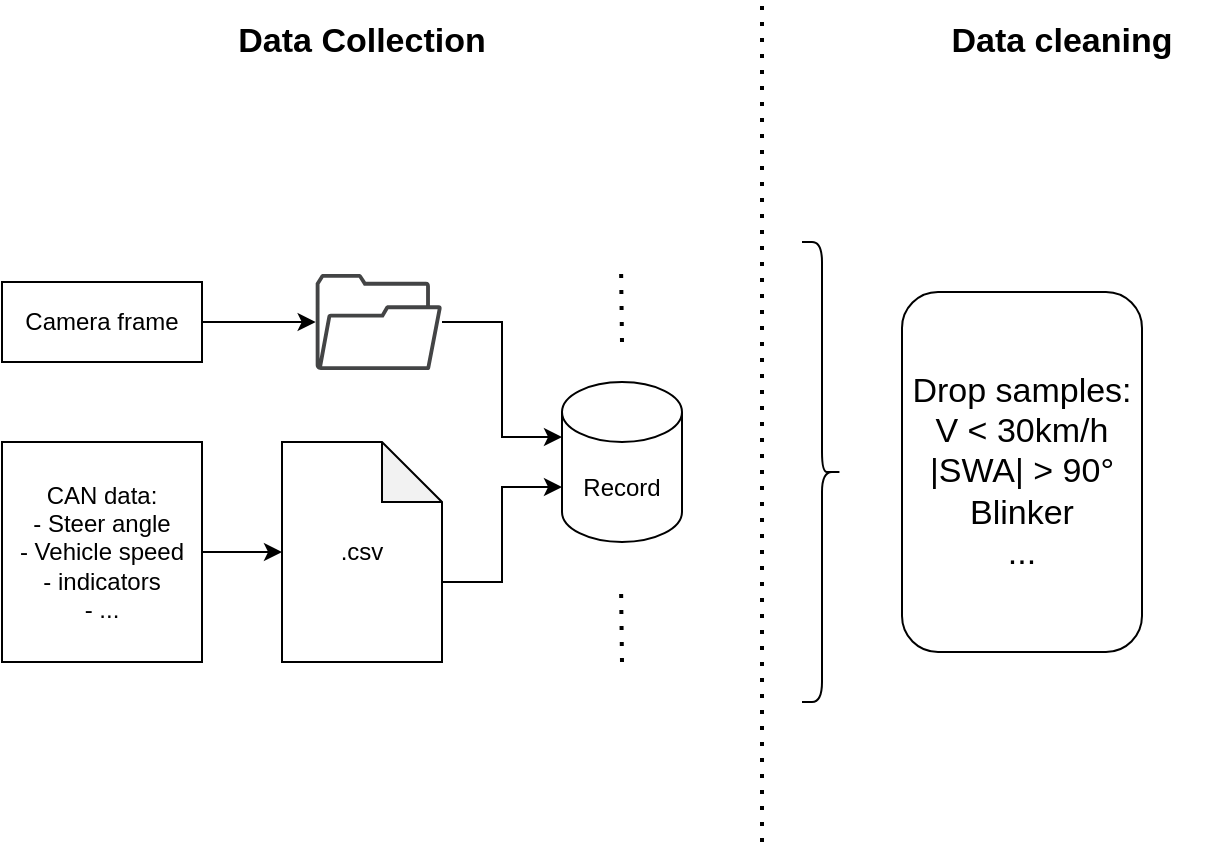 <mxfile version="13.10.5" type="device"><diagram id="tZ2h2s_iD0CZWkEc1aQy" name="Page-1"><mxGraphModel dx="1422" dy="794" grid="1" gridSize="10" guides="1" tooltips="1" connect="1" arrows="1" fold="1" page="1" pageScale="1" pageWidth="827" pageHeight="1169" math="0" shadow="0"><root><mxCell id="0"/><mxCell id="1" parent="0"/><mxCell id="zFzvR5jXhxoxn00E81u5-7" style="edgeStyle=orthogonalEdgeStyle;rounded=0;orthogonalLoop=1;jettySize=auto;html=1;exitX=1;exitY=0.5;exitDx=0;exitDy=0;" edge="1" parent="1" source="zFzvR5jXhxoxn00E81u5-1" target="zFzvR5jXhxoxn00E81u5-6"><mxGeometry relative="1" as="geometry"/></mxCell><mxCell id="zFzvR5jXhxoxn00E81u5-1" value="Camera frame" style="rounded=0;whiteSpace=wrap;html=1;" vertex="1" parent="1"><mxGeometry x="60" y="160" width="100" height="40" as="geometry"/></mxCell><mxCell id="zFzvR5jXhxoxn00E81u5-8" style="edgeStyle=orthogonalEdgeStyle;rounded=0;orthogonalLoop=1;jettySize=auto;html=1;exitX=1;exitY=0.5;exitDx=0;exitDy=0;entryX=0;entryY=0.5;entryDx=0;entryDy=0;entryPerimeter=0;" edge="1" parent="1" source="zFzvR5jXhxoxn00E81u5-2" target="zFzvR5jXhxoxn00E81u5-5"><mxGeometry relative="1" as="geometry"/></mxCell><mxCell id="zFzvR5jXhxoxn00E81u5-2" value="CAN data:&lt;br&gt;- Steer angle&lt;br&gt;- Vehicle speed&lt;br&gt;- indicators&lt;br&gt;- ..." style="rounded=0;whiteSpace=wrap;html=1;" vertex="1" parent="1"><mxGeometry x="60" y="240" width="100" height="110" as="geometry"/></mxCell><mxCell id="zFzvR5jXhxoxn00E81u5-3" value="Record" style="shape=cylinder3;whiteSpace=wrap;html=1;boundedLbl=1;backgroundOutline=1;size=15;" vertex="1" parent="1"><mxGeometry x="340" y="210" width="60" height="80" as="geometry"/></mxCell><mxCell id="zFzvR5jXhxoxn00E81u5-11" style="edgeStyle=orthogonalEdgeStyle;rounded=0;orthogonalLoop=1;jettySize=auto;html=1;exitX=0;exitY=0;exitDx=80;exitDy=70;exitPerimeter=0;entryX=0;entryY=0;entryDx=0;entryDy=52.5;entryPerimeter=0;" edge="1" parent="1" source="zFzvR5jXhxoxn00E81u5-5" target="zFzvR5jXhxoxn00E81u5-3"><mxGeometry relative="1" as="geometry"/></mxCell><mxCell id="zFzvR5jXhxoxn00E81u5-5" value=".csv" style="shape=note;whiteSpace=wrap;html=1;backgroundOutline=1;darkOpacity=0.05;" vertex="1" parent="1"><mxGeometry x="200" y="240" width="80" height="110" as="geometry"/></mxCell><mxCell id="zFzvR5jXhxoxn00E81u5-10" style="edgeStyle=orthogonalEdgeStyle;rounded=0;orthogonalLoop=1;jettySize=auto;html=1;entryX=0;entryY=0;entryDx=0;entryDy=27.5;entryPerimeter=0;" edge="1" parent="1" source="zFzvR5jXhxoxn00E81u5-6" target="zFzvR5jXhxoxn00E81u5-3"><mxGeometry relative="1" as="geometry"><mxPoint x="300" y="230" as="targetPoint"/></mxGeometry></mxCell><mxCell id="zFzvR5jXhxoxn00E81u5-6" value="" style="pointerEvents=1;shadow=0;dashed=0;html=1;strokeColor=none;fillColor=#434445;aspect=fixed;labelPosition=center;verticalLabelPosition=bottom;verticalAlign=top;align=center;outlineConnect=0;shape=mxgraph.vvd.folder;" vertex="1" parent="1"><mxGeometry x="216.84" y="156" width="63.16" height="48" as="geometry"/></mxCell><mxCell id="zFzvR5jXhxoxn00E81u5-12" value="Data Collection" style="text;html=1;strokeColor=none;fillColor=none;align=center;verticalAlign=middle;whiteSpace=wrap;rounded=0;fontSize=17;fontStyle=1" vertex="1" parent="1"><mxGeometry x="160" y="30" width="160" height="20" as="geometry"/></mxCell><mxCell id="zFzvR5jXhxoxn00E81u5-13" value="" style="endArrow=none;dashed=1;html=1;dashPattern=1 3;strokeWidth=2;fontSize=17;" edge="1" parent="1"><mxGeometry width="50" height="50" relative="1" as="geometry"><mxPoint x="440" y="440" as="sourcePoint"/><mxPoint x="440" y="20" as="targetPoint"/></mxGeometry></mxCell><mxCell id="zFzvR5jXhxoxn00E81u5-14" value="Data cleaning" style="text;html=1;strokeColor=none;fillColor=none;align=center;verticalAlign=middle;whiteSpace=wrap;rounded=0;fontSize=17;fontStyle=1" vertex="1" parent="1"><mxGeometry x="510" y="30" width="160" height="20" as="geometry"/></mxCell><mxCell id="zFzvR5jXhxoxn00E81u5-16" value="" style="endArrow=none;dashed=1;html=1;dashPattern=1 3;strokeWidth=2;fontSize=17;" edge="1" parent="1"><mxGeometry width="50" height="50" relative="1" as="geometry"><mxPoint x="370" y="350" as="sourcePoint"/><mxPoint x="369.5" y="310" as="targetPoint"/></mxGeometry></mxCell><mxCell id="zFzvR5jXhxoxn00E81u5-17" value="" style="endArrow=none;dashed=1;html=1;dashPattern=1 3;strokeWidth=2;fontSize=17;" edge="1" parent="1"><mxGeometry width="50" height="50" relative="1" as="geometry"><mxPoint x="370" y="190" as="sourcePoint"/><mxPoint x="369.5" y="150" as="targetPoint"/></mxGeometry></mxCell><mxCell id="zFzvR5jXhxoxn00E81u5-18" value="" style="shape=curlyBracket;whiteSpace=wrap;html=1;rounded=1;fontSize=17;rotation=-180;" vertex="1" parent="1"><mxGeometry x="460" y="140" width="20" height="230" as="geometry"/></mxCell><mxCell id="zFzvR5jXhxoxn00E81u5-19" value="Drop samples:&lt;br&gt;V &amp;lt; 30km/h&lt;br&gt;|SWA| &amp;gt; 90°&lt;br&gt;Blinker&lt;br&gt;..." style="rounded=1;whiteSpace=wrap;html=1;fontSize=17;" vertex="1" parent="1"><mxGeometry x="510" y="165" width="120" height="180" as="geometry"/></mxCell></root></mxGraphModel></diagram></mxfile>